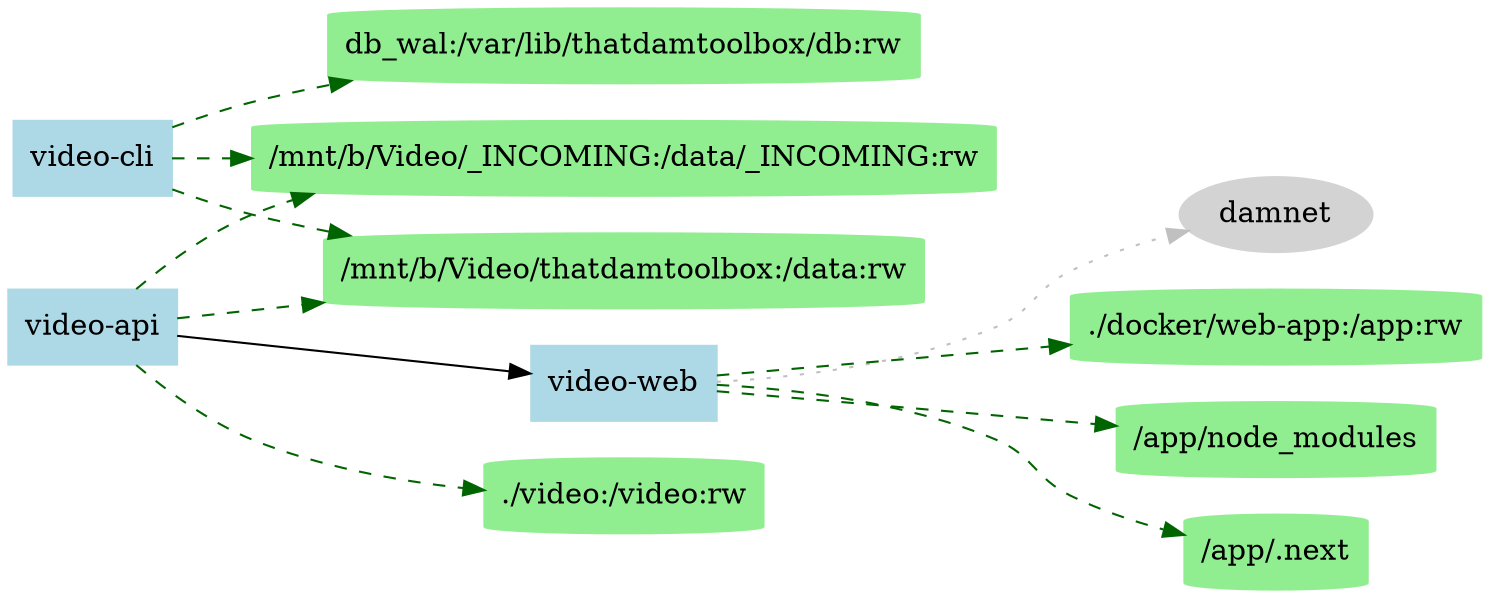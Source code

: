 digraph docker_compose {
  rankdir=LR;
  node [shape=box, style=filled, color=lightblue];
  "video-api" [label="video-api"];
  "video-api" -> "vol::/mnt/b/Video/thatdamtoolbox:/data:rw" [style=dashed, color=darkgreen];
  "vol::/mnt/b/Video/thatdamtoolbox:/data:rw" [label="/mnt/b/Video/thatdamtoolbox:/data:rw" shape=cylinder color=lightgreen];
  "video-api" -> "vol::/mnt/b/Video/_INCOMING:/data/_INCOMING:rw" [style=dashed, color=darkgreen];
  "vol::/mnt/b/Video/_INCOMING:/data/_INCOMING:rw" [label="/mnt/b/Video/_INCOMING:/data/_INCOMING:rw" shape=cylinder color=lightgreen];
  "video-api" -> "vol::./video:/video:rw" [style=dashed, color=darkgreen];
  "vol::./video:/video:rw" [label="./video:/video:rw" shape=cylinder color=lightgreen];
  "video-web" [label="video-web"];
  "video-api" -> "video-web";
  "video-web" -> "net::damnet" [style=dotted, color=gray];
  "net::damnet" [label="damnet" shape=ellipse color=lightgray];
  "video-web" -> "vol::./docker/web-app:/app:rw" [style=dashed, color=darkgreen];
  "vol::./docker/web-app:/app:rw" [label="./docker/web-app:/app:rw" shape=cylinder color=lightgreen];
  "video-web" -> "vol::/app/node_modules" [style=dashed, color=darkgreen];
  "vol::/app/node_modules" [label="/app/node_modules" shape=cylinder color=lightgreen];
  "video-web" -> "vol::/app/.next" [style=dashed, color=darkgreen];
  "vol::/app/.next" [label="/app/.next" shape=cylinder color=lightgreen];
  "video-cli" [label="video-cli"];
  "video-cli" -> "vol::/mnt/b/Video/thatdamtoolbox:/data:rw" [style=dashed, color=darkgreen];
  "vol::/mnt/b/Video/thatdamtoolbox:/data:rw" [label="/mnt/b/Video/thatdamtoolbox:/data:rw" shape=cylinder color=lightgreen];
  "video-cli" -> "vol::/mnt/b/Video/_INCOMING:/data/_INCOMING:rw" [style=dashed, color=darkgreen];
  "vol::/mnt/b/Video/_INCOMING:/data/_INCOMING:rw" [label="/mnt/b/Video/_INCOMING:/data/_INCOMING:rw" shape=cylinder color=lightgreen];
  "video-cli" -> "vol::db_wal:/var/lib/thatdamtoolbox/db:rw" [style=dashed, color=darkgreen];
  "vol::db_wal:/var/lib/thatdamtoolbox/db:rw" [label="db_wal:/var/lib/thatdamtoolbox/db:rw" shape=cylinder color=lightgreen];
}